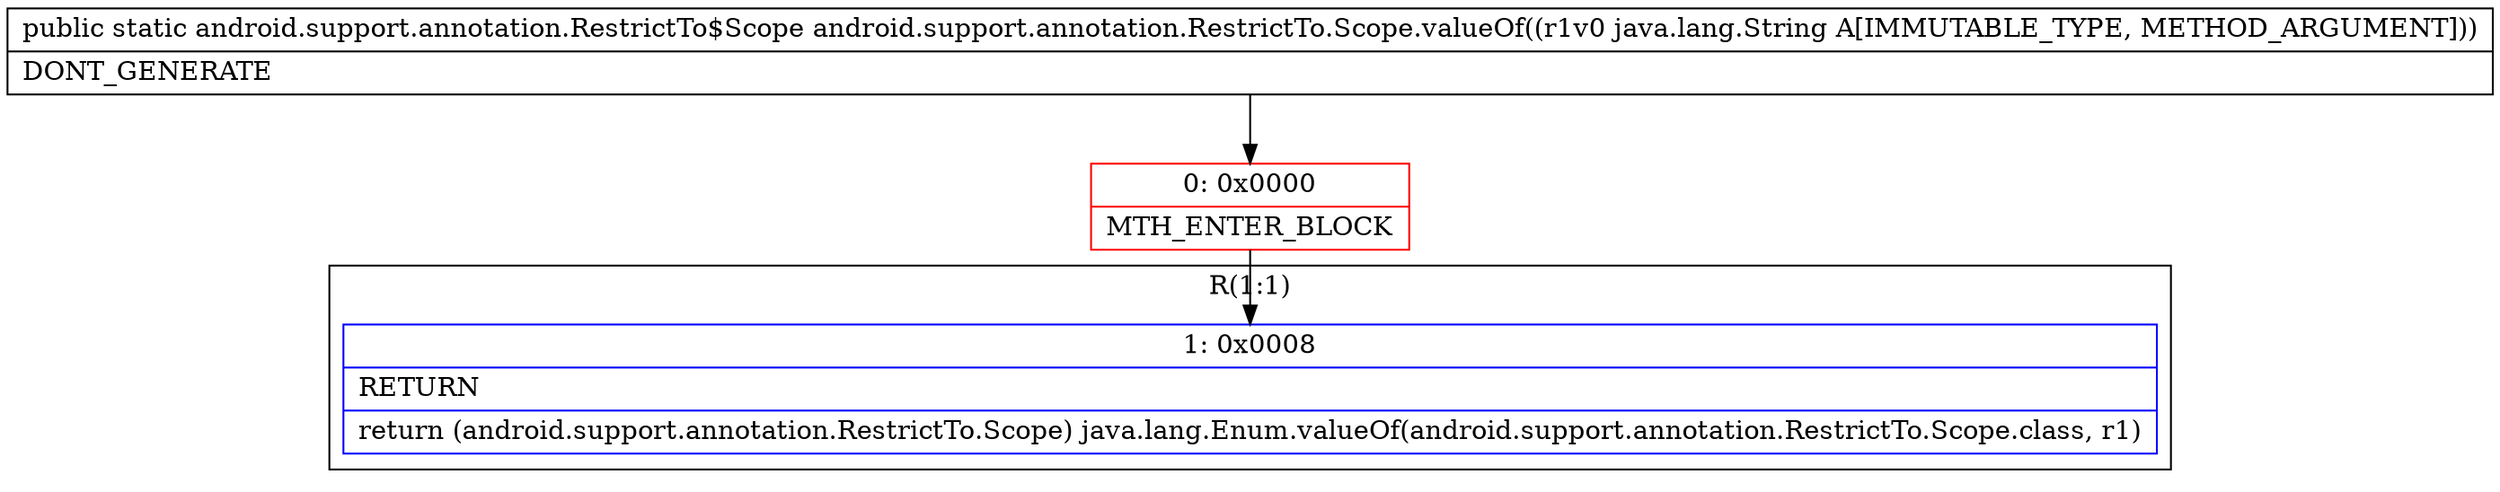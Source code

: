 digraph "CFG forandroid.support.annotation.RestrictTo.Scope.valueOf(Ljava\/lang\/String;)Landroid\/support\/annotation\/RestrictTo$Scope;" {
subgraph cluster_Region_1889882293 {
label = "R(1:1)";
node [shape=record,color=blue];
Node_1 [shape=record,label="{1\:\ 0x0008|RETURN\l|return (android.support.annotation.RestrictTo.Scope) java.lang.Enum.valueOf(android.support.annotation.RestrictTo.Scope.class, r1)\l}"];
}
Node_0 [shape=record,color=red,label="{0\:\ 0x0000|MTH_ENTER_BLOCK\l}"];
MethodNode[shape=record,label="{public static android.support.annotation.RestrictTo$Scope android.support.annotation.RestrictTo.Scope.valueOf((r1v0 java.lang.String A[IMMUTABLE_TYPE, METHOD_ARGUMENT]))  | DONT_GENERATE\l}"];
MethodNode -> Node_0;
Node_0 -> Node_1;
}

